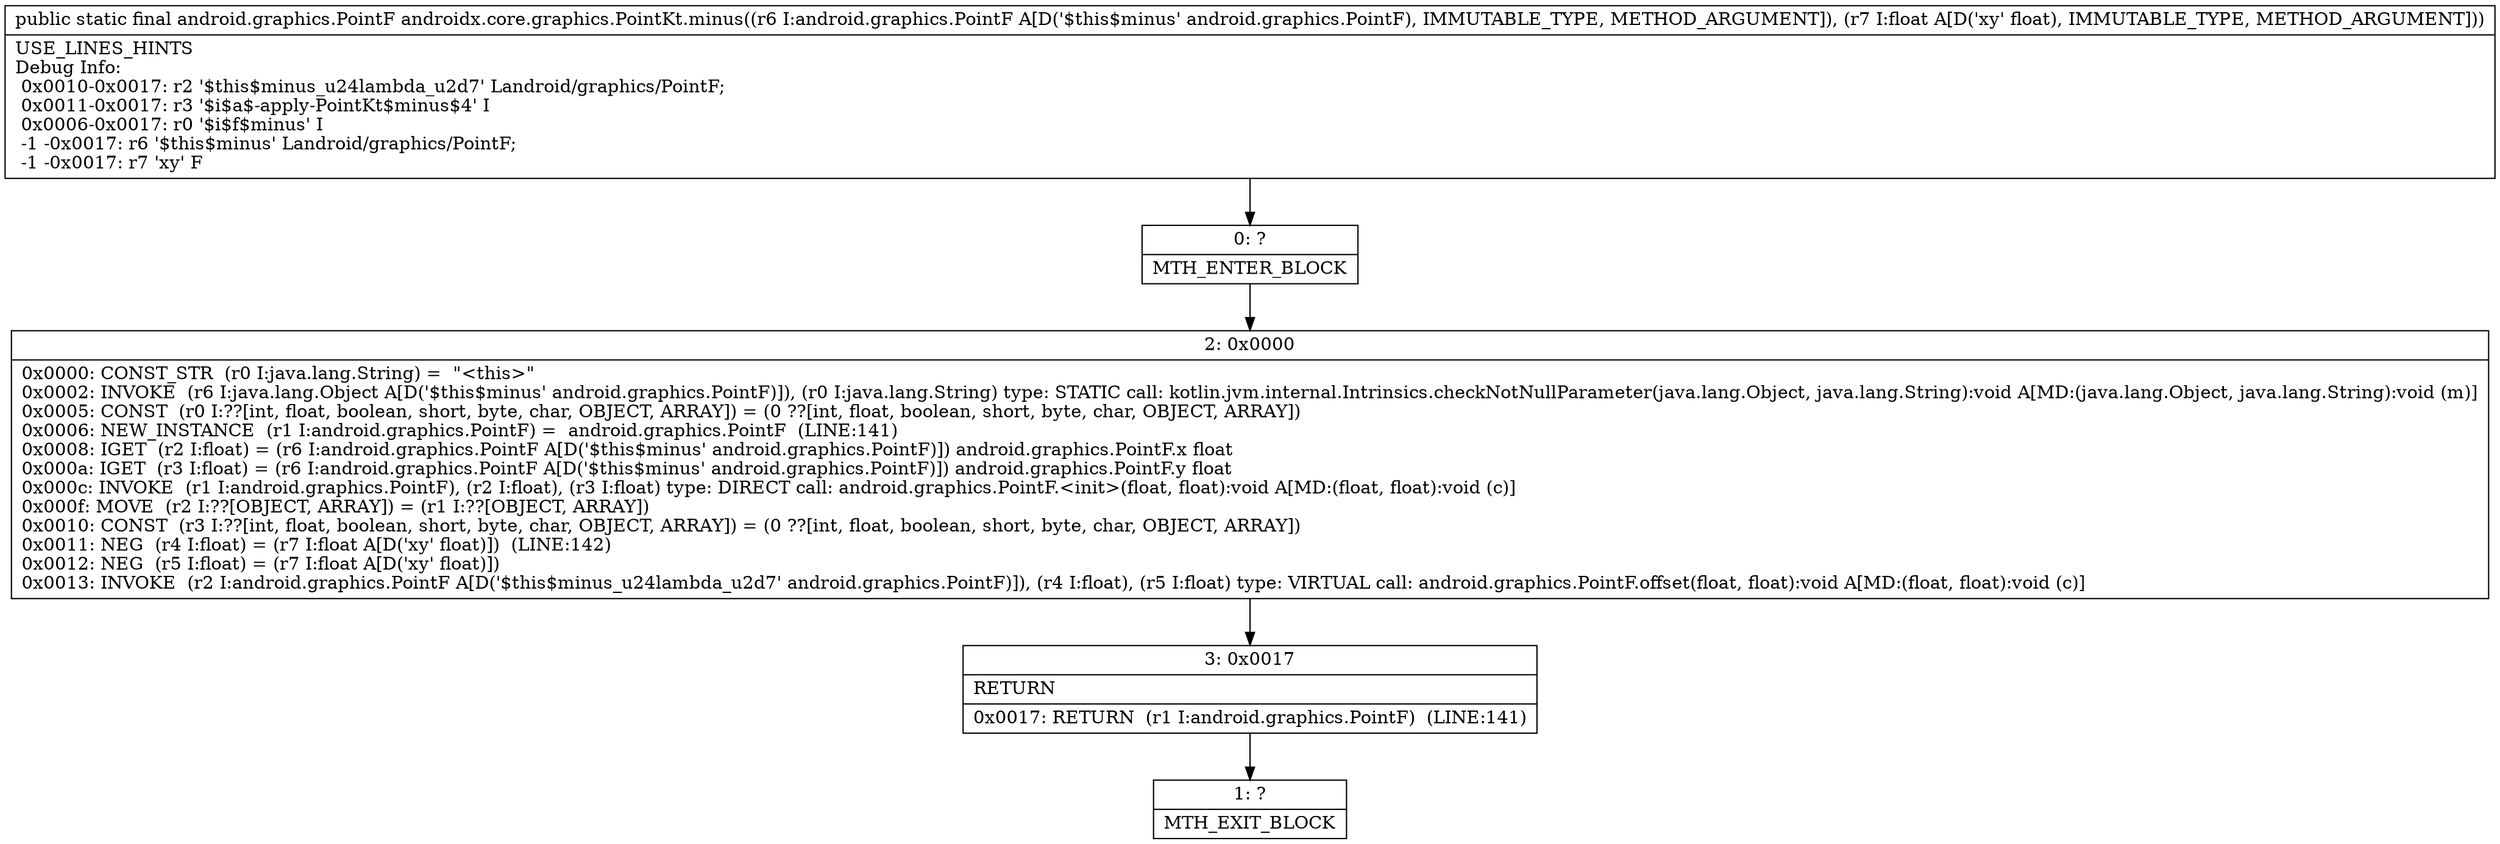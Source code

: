 digraph "CFG forandroidx.core.graphics.PointKt.minus(Landroid\/graphics\/PointF;F)Landroid\/graphics\/PointF;" {
Node_0 [shape=record,label="{0\:\ ?|MTH_ENTER_BLOCK\l}"];
Node_2 [shape=record,label="{2\:\ 0x0000|0x0000: CONST_STR  (r0 I:java.lang.String) =  \"\<this\>\" \l0x0002: INVOKE  (r6 I:java.lang.Object A[D('$this$minus' android.graphics.PointF)]), (r0 I:java.lang.String) type: STATIC call: kotlin.jvm.internal.Intrinsics.checkNotNullParameter(java.lang.Object, java.lang.String):void A[MD:(java.lang.Object, java.lang.String):void (m)]\l0x0005: CONST  (r0 I:??[int, float, boolean, short, byte, char, OBJECT, ARRAY]) = (0 ??[int, float, boolean, short, byte, char, OBJECT, ARRAY]) \l0x0006: NEW_INSTANCE  (r1 I:android.graphics.PointF) =  android.graphics.PointF  (LINE:141)\l0x0008: IGET  (r2 I:float) = (r6 I:android.graphics.PointF A[D('$this$minus' android.graphics.PointF)]) android.graphics.PointF.x float \l0x000a: IGET  (r3 I:float) = (r6 I:android.graphics.PointF A[D('$this$minus' android.graphics.PointF)]) android.graphics.PointF.y float \l0x000c: INVOKE  (r1 I:android.graphics.PointF), (r2 I:float), (r3 I:float) type: DIRECT call: android.graphics.PointF.\<init\>(float, float):void A[MD:(float, float):void (c)]\l0x000f: MOVE  (r2 I:??[OBJECT, ARRAY]) = (r1 I:??[OBJECT, ARRAY]) \l0x0010: CONST  (r3 I:??[int, float, boolean, short, byte, char, OBJECT, ARRAY]) = (0 ??[int, float, boolean, short, byte, char, OBJECT, ARRAY]) \l0x0011: NEG  (r4 I:float) = (r7 I:float A[D('xy' float)])  (LINE:142)\l0x0012: NEG  (r5 I:float) = (r7 I:float A[D('xy' float)]) \l0x0013: INVOKE  (r2 I:android.graphics.PointF A[D('$this$minus_u24lambda_u2d7' android.graphics.PointF)]), (r4 I:float), (r5 I:float) type: VIRTUAL call: android.graphics.PointF.offset(float, float):void A[MD:(float, float):void (c)]\l}"];
Node_3 [shape=record,label="{3\:\ 0x0017|RETURN\l|0x0017: RETURN  (r1 I:android.graphics.PointF)  (LINE:141)\l}"];
Node_1 [shape=record,label="{1\:\ ?|MTH_EXIT_BLOCK\l}"];
MethodNode[shape=record,label="{public static final android.graphics.PointF androidx.core.graphics.PointKt.minus((r6 I:android.graphics.PointF A[D('$this$minus' android.graphics.PointF), IMMUTABLE_TYPE, METHOD_ARGUMENT]), (r7 I:float A[D('xy' float), IMMUTABLE_TYPE, METHOD_ARGUMENT]))  | USE_LINES_HINTS\lDebug Info:\l  0x0010\-0x0017: r2 '$this$minus_u24lambda_u2d7' Landroid\/graphics\/PointF;\l  0x0011\-0x0017: r3 '$i$a$\-apply\-PointKt$minus$4' I\l  0x0006\-0x0017: r0 '$i$f$minus' I\l  \-1 \-0x0017: r6 '$this$minus' Landroid\/graphics\/PointF;\l  \-1 \-0x0017: r7 'xy' F\l}"];
MethodNode -> Node_0;Node_0 -> Node_2;
Node_2 -> Node_3;
Node_3 -> Node_1;
}

